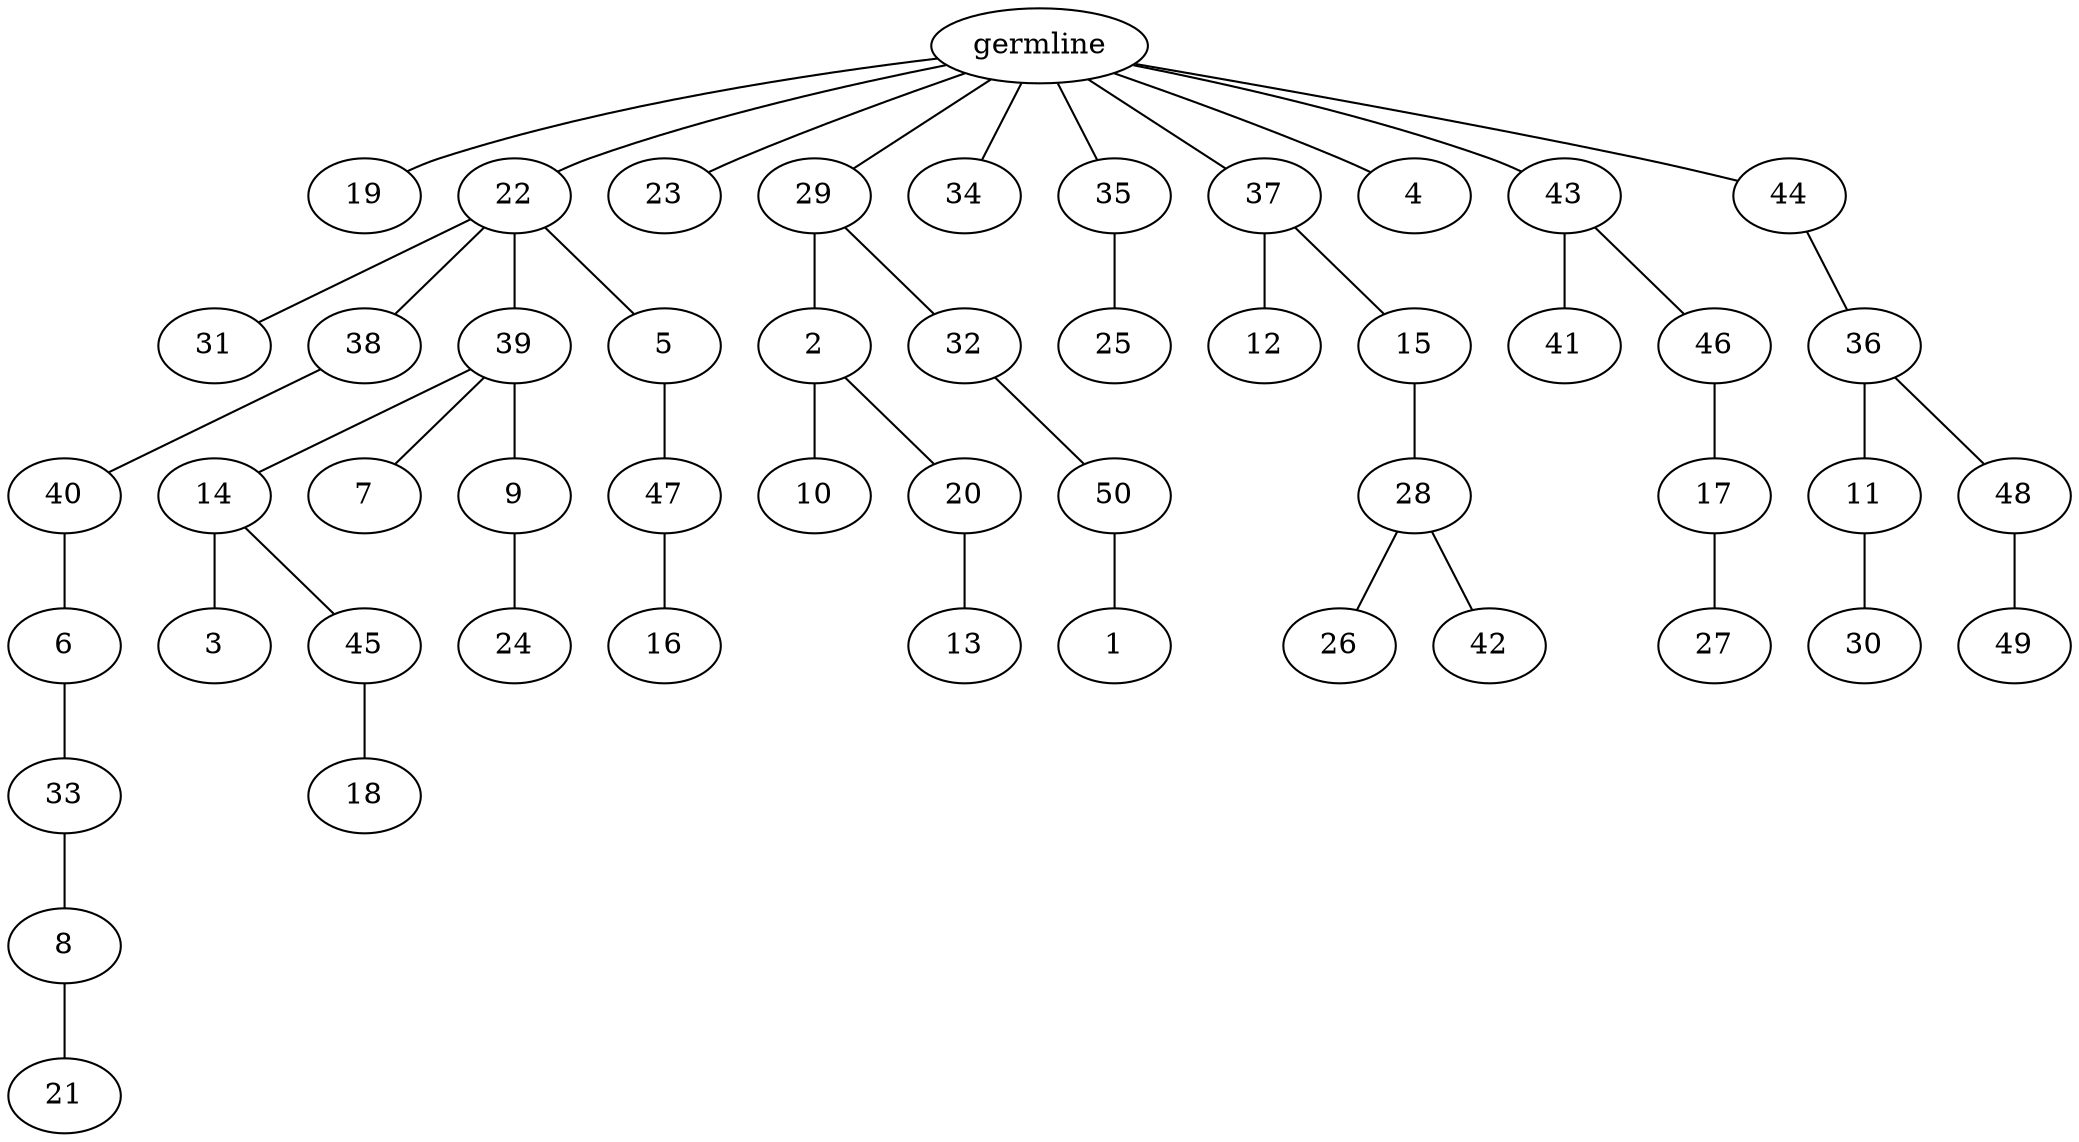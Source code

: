 graph tree {
    "140519540388720" [label="germline"];
    "140519541409536" [label="19"];
    "140519541409776" [label="22"];
    "140519534095424" [label="31"];
    "140519534094944" [label="38"];
    "140519534093696" [label="40"];
    "140519534094128" [label="6"];
    "140519536716528" [label="33"];
    "140519536715616" [label="8"];
    "140519536732816" [label="21"];
    "140519534092448" [label="39"];
    "140519536714368" [label="14"];
    "140519536713792" [label="3"];
    "140519536715136" [label="45"];
    "140519536713936" [label="18"];
    "140519536716144" [label="7"];
    "140519536716768" [label="9"];
    "140519536716384" [label="24"];
    "140519534093504" [label="5"];
    "140519536715568" [label="47"];
    "140519536717776" [label="16"];
    "140519541408144" [label="23"];
    "140519536715376" [label="29"];
    "140519536713888" [label="2"];
    "140519536717200" [label="10"];
    "140519536714992" [label="20"];
    "140519536717248" [label="13"];
    "140519536714464" [label="32"];
    "140519541355520" [label="50"];
    "140519541357104" [label="1"];
    "140519536717488" [label="34"];
    "140519536714656" [label="35"];
    "140519541357344" [label="25"];
    "140519541357440" [label="37"];
    "140519541358064" [label="12"];
    "140519541355856" [label="15"];
    "140519541354608" [label="28"];
    "140519541357872" [label="26"];
    "140519541354704" [label="42"];
    "140519541358016" [label="4"];
    "140519541355376" [label="43"];
    "140519541354944" [label="41"];
    "140519541356192" [label="46"];
    "140519541357680" [label="17"];
    "140519541401008" [label="27"];
    "140519541355088" [label="44"];
    "140519541400576" [label="36"];
    "140519541402160" [label="11"];
    "140519541400288" [label="30"];
    "140519541402208" [label="48"];
    "140519541403024" [label="49"];
    "140519540388720" -- "140519541409536";
    "140519540388720" -- "140519541409776";
    "140519540388720" -- "140519541408144";
    "140519540388720" -- "140519536715376";
    "140519540388720" -- "140519536717488";
    "140519540388720" -- "140519536714656";
    "140519540388720" -- "140519541357440";
    "140519540388720" -- "140519541358016";
    "140519540388720" -- "140519541355376";
    "140519540388720" -- "140519541355088";
    "140519541409776" -- "140519534095424";
    "140519541409776" -- "140519534094944";
    "140519541409776" -- "140519534092448";
    "140519541409776" -- "140519534093504";
    "140519534094944" -- "140519534093696";
    "140519534093696" -- "140519534094128";
    "140519534094128" -- "140519536716528";
    "140519536716528" -- "140519536715616";
    "140519536715616" -- "140519536732816";
    "140519534092448" -- "140519536714368";
    "140519534092448" -- "140519536716144";
    "140519534092448" -- "140519536716768";
    "140519536714368" -- "140519536713792";
    "140519536714368" -- "140519536715136";
    "140519536715136" -- "140519536713936";
    "140519536716768" -- "140519536716384";
    "140519534093504" -- "140519536715568";
    "140519536715568" -- "140519536717776";
    "140519536715376" -- "140519536713888";
    "140519536715376" -- "140519536714464";
    "140519536713888" -- "140519536717200";
    "140519536713888" -- "140519536714992";
    "140519536714992" -- "140519536717248";
    "140519536714464" -- "140519541355520";
    "140519541355520" -- "140519541357104";
    "140519536714656" -- "140519541357344";
    "140519541357440" -- "140519541358064";
    "140519541357440" -- "140519541355856";
    "140519541355856" -- "140519541354608";
    "140519541354608" -- "140519541357872";
    "140519541354608" -- "140519541354704";
    "140519541355376" -- "140519541354944";
    "140519541355376" -- "140519541356192";
    "140519541356192" -- "140519541357680";
    "140519541357680" -- "140519541401008";
    "140519541355088" -- "140519541400576";
    "140519541400576" -- "140519541402160";
    "140519541400576" -- "140519541402208";
    "140519541402160" -- "140519541400288";
    "140519541402208" -- "140519541403024";
}
